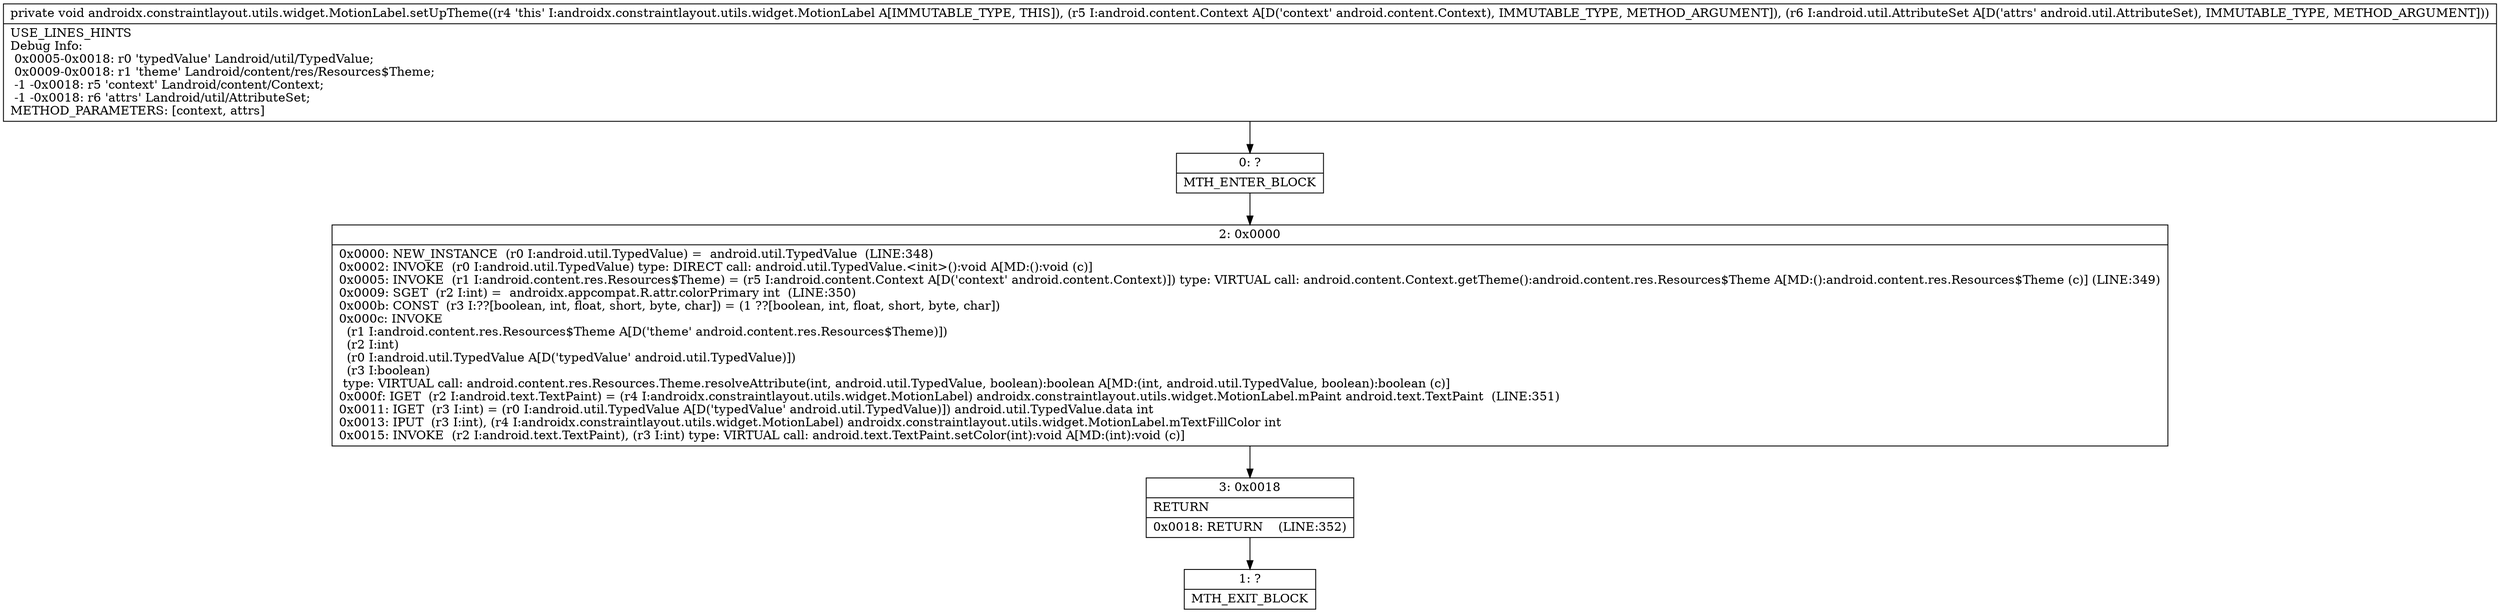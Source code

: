 digraph "CFG forandroidx.constraintlayout.utils.widget.MotionLabel.setUpTheme(Landroid\/content\/Context;Landroid\/util\/AttributeSet;)V" {
Node_0 [shape=record,label="{0\:\ ?|MTH_ENTER_BLOCK\l}"];
Node_2 [shape=record,label="{2\:\ 0x0000|0x0000: NEW_INSTANCE  (r0 I:android.util.TypedValue) =  android.util.TypedValue  (LINE:348)\l0x0002: INVOKE  (r0 I:android.util.TypedValue) type: DIRECT call: android.util.TypedValue.\<init\>():void A[MD:():void (c)]\l0x0005: INVOKE  (r1 I:android.content.res.Resources$Theme) = (r5 I:android.content.Context A[D('context' android.content.Context)]) type: VIRTUAL call: android.content.Context.getTheme():android.content.res.Resources$Theme A[MD:():android.content.res.Resources$Theme (c)] (LINE:349)\l0x0009: SGET  (r2 I:int) =  androidx.appcompat.R.attr.colorPrimary int  (LINE:350)\l0x000b: CONST  (r3 I:??[boolean, int, float, short, byte, char]) = (1 ??[boolean, int, float, short, byte, char]) \l0x000c: INVOKE  \l  (r1 I:android.content.res.Resources$Theme A[D('theme' android.content.res.Resources$Theme)])\l  (r2 I:int)\l  (r0 I:android.util.TypedValue A[D('typedValue' android.util.TypedValue)])\l  (r3 I:boolean)\l type: VIRTUAL call: android.content.res.Resources.Theme.resolveAttribute(int, android.util.TypedValue, boolean):boolean A[MD:(int, android.util.TypedValue, boolean):boolean (c)]\l0x000f: IGET  (r2 I:android.text.TextPaint) = (r4 I:androidx.constraintlayout.utils.widget.MotionLabel) androidx.constraintlayout.utils.widget.MotionLabel.mPaint android.text.TextPaint  (LINE:351)\l0x0011: IGET  (r3 I:int) = (r0 I:android.util.TypedValue A[D('typedValue' android.util.TypedValue)]) android.util.TypedValue.data int \l0x0013: IPUT  (r3 I:int), (r4 I:androidx.constraintlayout.utils.widget.MotionLabel) androidx.constraintlayout.utils.widget.MotionLabel.mTextFillColor int \l0x0015: INVOKE  (r2 I:android.text.TextPaint), (r3 I:int) type: VIRTUAL call: android.text.TextPaint.setColor(int):void A[MD:(int):void (c)]\l}"];
Node_3 [shape=record,label="{3\:\ 0x0018|RETURN\l|0x0018: RETURN    (LINE:352)\l}"];
Node_1 [shape=record,label="{1\:\ ?|MTH_EXIT_BLOCK\l}"];
MethodNode[shape=record,label="{private void androidx.constraintlayout.utils.widget.MotionLabel.setUpTheme((r4 'this' I:androidx.constraintlayout.utils.widget.MotionLabel A[IMMUTABLE_TYPE, THIS]), (r5 I:android.content.Context A[D('context' android.content.Context), IMMUTABLE_TYPE, METHOD_ARGUMENT]), (r6 I:android.util.AttributeSet A[D('attrs' android.util.AttributeSet), IMMUTABLE_TYPE, METHOD_ARGUMENT]))  | USE_LINES_HINTS\lDebug Info:\l  0x0005\-0x0018: r0 'typedValue' Landroid\/util\/TypedValue;\l  0x0009\-0x0018: r1 'theme' Landroid\/content\/res\/Resources$Theme;\l  \-1 \-0x0018: r5 'context' Landroid\/content\/Context;\l  \-1 \-0x0018: r6 'attrs' Landroid\/util\/AttributeSet;\lMETHOD_PARAMETERS: [context, attrs]\l}"];
MethodNode -> Node_0;Node_0 -> Node_2;
Node_2 -> Node_3;
Node_3 -> Node_1;
}

